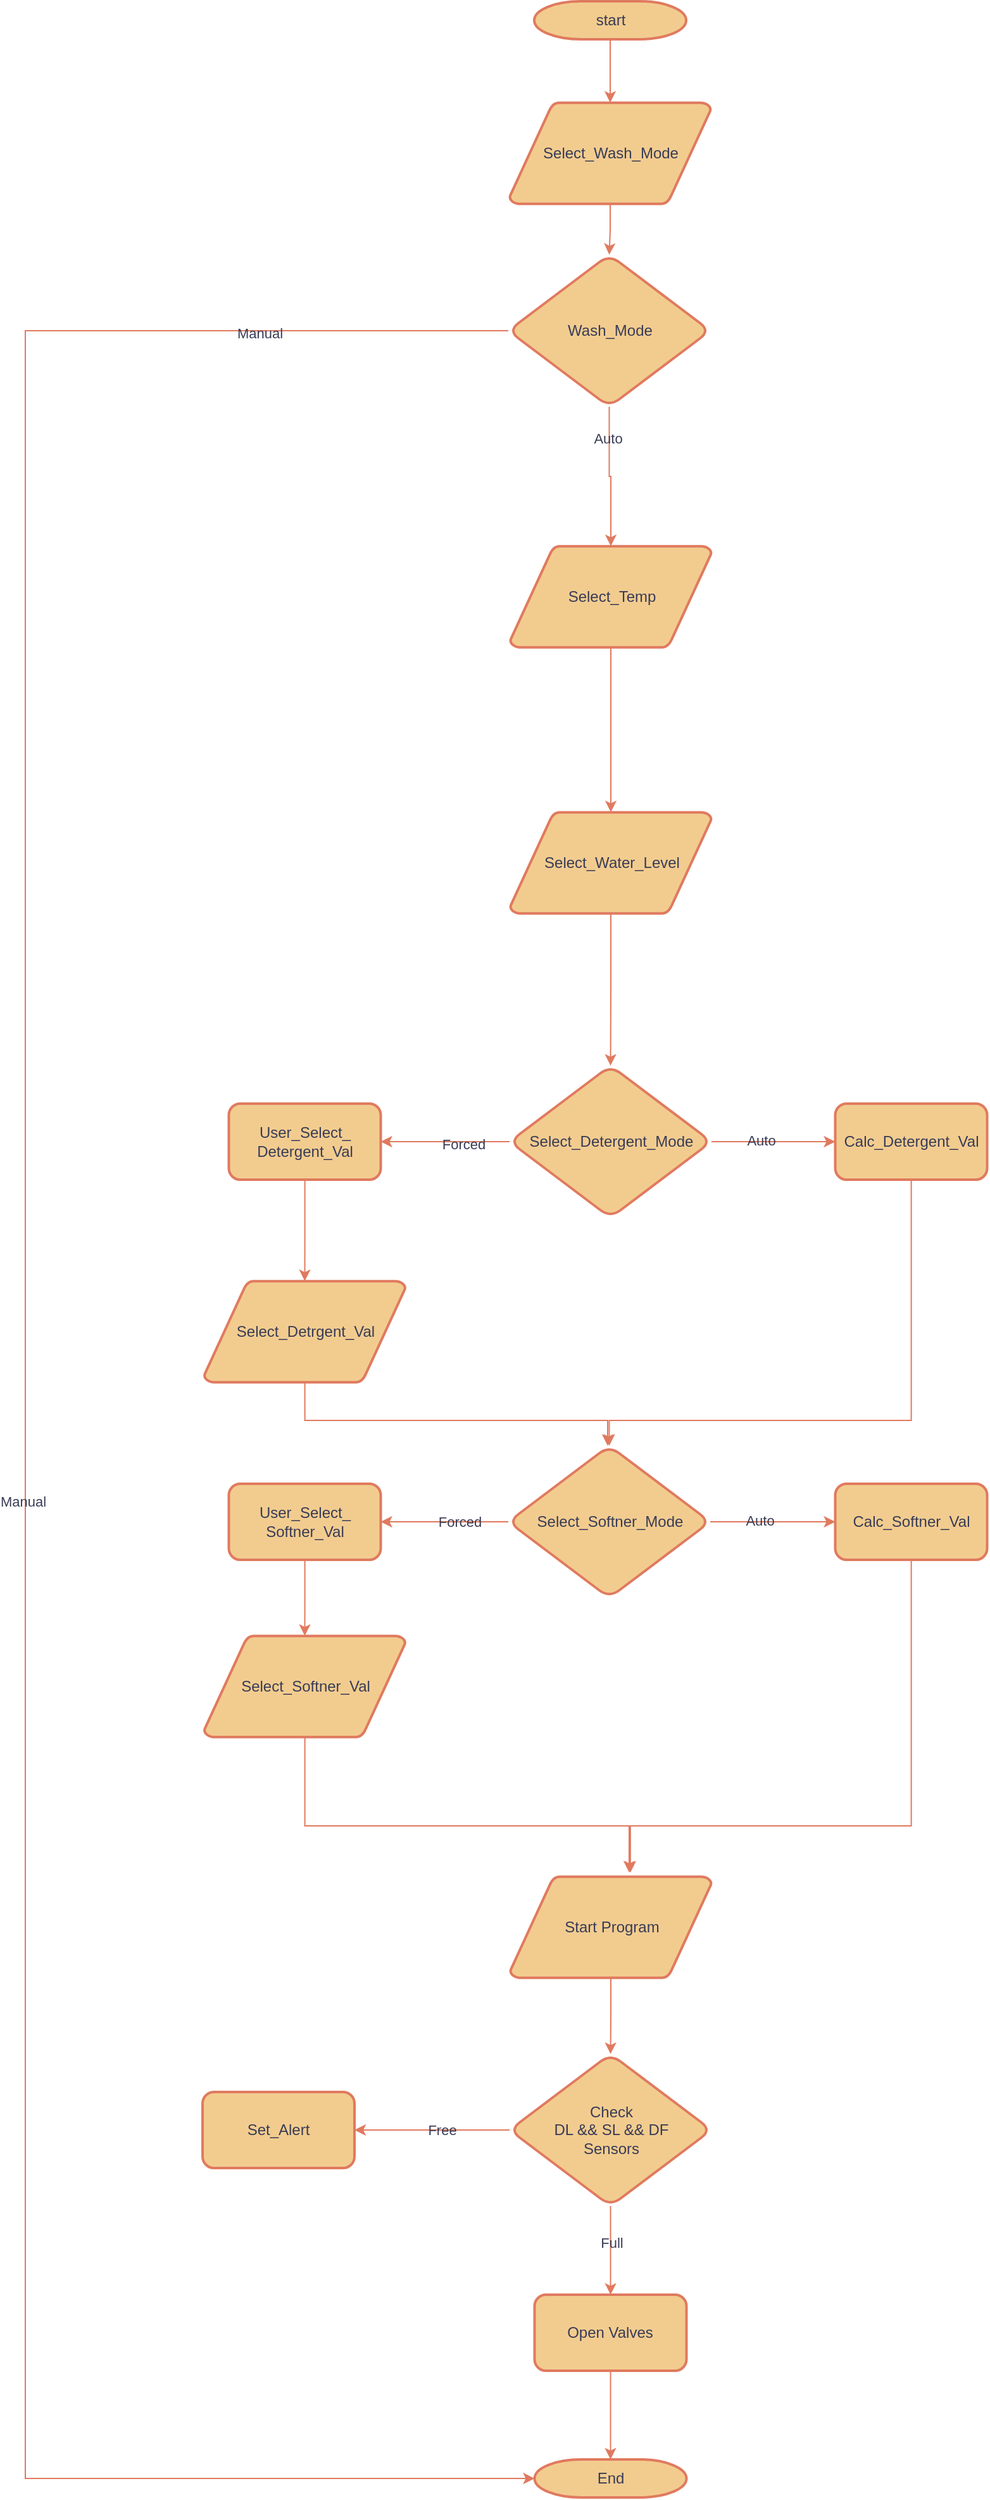 <mxfile version="21.6.8" type="github" pages="4">
  <diagram id="6a731a19-8d31-9384-78a2-239565b7b9f0" name="Flow_Chart">
    <mxGraphModel dx="2118" dy="1350" grid="1" gridSize="10" guides="1" tooltips="1" connect="1" arrows="1" fold="1" page="1" pageScale="1" pageWidth="1169" pageHeight="827" background="none" math="0" shadow="0">
      <root>
        <mxCell id="0" />
        <mxCell id="1" parent="0" />
        <mxCell id="bVfaZKKpS5kE_KQOGeAX-162" value="" style="edgeStyle=orthogonalEdgeStyle;rounded=0;orthogonalLoop=1;jettySize=auto;html=1;labelBackgroundColor=none;fontColor=default;strokeColor=#E07A5F;" parent="1" source="2" target="bVfaZKKpS5kE_KQOGeAX-161" edge="1">
          <mxGeometry relative="1" as="geometry" />
        </mxCell>
        <mxCell id="2" value="start" style="shape=mxgraph.flowchart.terminator;strokeWidth=2;gradientDirection=north;fontStyle=0;html=1;labelBackgroundColor=none;fillColor=#F2CC8F;strokeColor=#E07A5F;fontColor=#393C56;" parent="1" vertex="1">
          <mxGeometry x="262" y="-80" width="120" height="30" as="geometry" />
        </mxCell>
        <mxCell id="bVfaZKKpS5kE_KQOGeAX-172" value="" style="edgeStyle=orthogonalEdgeStyle;rounded=0;orthogonalLoop=1;jettySize=auto;html=1;labelBackgroundColor=none;fontColor=default;strokeColor=#E07A5F;" parent="1" source="5" target="bVfaZKKpS5kE_KQOGeAX-55" edge="1">
          <mxGeometry relative="1" as="geometry" />
        </mxCell>
        <mxCell id="5" value="Select_Temp" style="shape=mxgraph.flowchart.data;strokeWidth=2;gradientDirection=north;fontStyle=0;html=1;labelBackgroundColor=none;fillColor=#F2CC8F;strokeColor=#E07A5F;fontColor=#393C56;" parent="1" vertex="1">
          <mxGeometry x="243" y="350" width="159" height="80" as="geometry" />
        </mxCell>
        <mxCell id="bVfaZKKpS5kE_KQOGeAX-173" value="" style="edgeStyle=orthogonalEdgeStyle;rounded=0;orthogonalLoop=1;jettySize=auto;html=1;entryX=0.5;entryY=0;entryDx=0;entryDy=0;labelBackgroundColor=none;fontColor=default;strokeColor=#E07A5F;" parent="1" source="bVfaZKKpS5kE_KQOGeAX-55" target="bVfaZKKpS5kE_KQOGeAX-69" edge="1">
          <mxGeometry relative="1" as="geometry">
            <mxPoint x="321" y="730" as="targetPoint" />
          </mxGeometry>
        </mxCell>
        <mxCell id="bVfaZKKpS5kE_KQOGeAX-55" value="Select_Water_Level" style="shape=mxgraph.flowchart.data;strokeWidth=2;gradientDirection=north;fontStyle=0;html=1;labelBackgroundColor=none;fillColor=#F2CC8F;strokeColor=#E07A5F;fontColor=#393C56;" parent="1" vertex="1">
          <mxGeometry x="243" y="560" width="159" height="80" as="geometry" />
        </mxCell>
        <mxCell id="bVfaZKKpS5kE_KQOGeAX-72" value="" style="edgeStyle=orthogonalEdgeStyle;rounded=0;orthogonalLoop=1;jettySize=auto;html=1;labelBackgroundColor=none;fontColor=default;strokeColor=#E07A5F;" parent="1" source="bVfaZKKpS5kE_KQOGeAX-69" target="bVfaZKKpS5kE_KQOGeAX-71" edge="1">
          <mxGeometry relative="1" as="geometry" />
        </mxCell>
        <mxCell id="bVfaZKKpS5kE_KQOGeAX-73" value="Auto" style="edgeLabel;html=1;align=center;verticalAlign=middle;resizable=0;points=[];labelBackgroundColor=none;fontColor=#393C56;" parent="bVfaZKKpS5kE_KQOGeAX-72" vertex="1" connectable="0">
          <mxGeometry x="-0.214" y="1" relative="1" as="geometry">
            <mxPoint as="offset" />
          </mxGeometry>
        </mxCell>
        <mxCell id="bVfaZKKpS5kE_KQOGeAX-75" value="" style="edgeStyle=orthogonalEdgeStyle;rounded=0;orthogonalLoop=1;jettySize=auto;html=1;labelBackgroundColor=none;fontColor=default;strokeColor=#E07A5F;" parent="1" source="bVfaZKKpS5kE_KQOGeAX-69" target="bVfaZKKpS5kE_KQOGeAX-74" edge="1">
          <mxGeometry relative="1" as="geometry" />
        </mxCell>
        <mxCell id="bVfaZKKpS5kE_KQOGeAX-76" value="Forced" style="edgeLabel;html=1;align=center;verticalAlign=middle;resizable=0;points=[];labelBackgroundColor=none;fontColor=#393C56;" parent="bVfaZKKpS5kE_KQOGeAX-75" vertex="1" connectable="0">
          <mxGeometry x="-0.276" y="2" relative="1" as="geometry">
            <mxPoint as="offset" />
          </mxGeometry>
        </mxCell>
        <mxCell id="bVfaZKKpS5kE_KQOGeAX-69" value="Select_Detergent_Mode" style="rhombus;whiteSpace=wrap;html=1;strokeWidth=2;gradientDirection=north;fontStyle=0;rounded=1;labelBackgroundColor=none;fillColor=#F2CC8F;strokeColor=#E07A5F;fontColor=#393C56;" parent="1" vertex="1">
          <mxGeometry x="242.5" y="760" width="159.5" height="120" as="geometry" />
        </mxCell>
        <mxCell id="bVfaZKKpS5kE_KQOGeAX-144" style="edgeStyle=orthogonalEdgeStyle;rounded=0;orthogonalLoop=1;jettySize=auto;html=1;labelBackgroundColor=none;fontColor=default;strokeColor=#E07A5F;" parent="1" source="bVfaZKKpS5kE_KQOGeAX-71" target="bVfaZKKpS5kE_KQOGeAX-142" edge="1">
          <mxGeometry relative="1" as="geometry">
            <Array as="points">
              <mxPoint x="560" y="1040" />
            </Array>
          </mxGeometry>
        </mxCell>
        <mxCell id="bVfaZKKpS5kE_KQOGeAX-71" value="Calc_Detergent_Val" style="whiteSpace=wrap;html=1;strokeWidth=2;gradientDirection=north;fontStyle=0;rounded=1;labelBackgroundColor=none;fillColor=#F2CC8F;strokeColor=#E07A5F;fontColor=#393C56;" parent="1" vertex="1">
          <mxGeometry x="499.75" y="790" width="120" height="60" as="geometry" />
        </mxCell>
        <mxCell id="bVfaZKKpS5kE_KQOGeAX-78" value="" style="edgeStyle=orthogonalEdgeStyle;rounded=0;orthogonalLoop=1;jettySize=auto;html=1;labelBackgroundColor=none;fontColor=default;strokeColor=#E07A5F;" parent="1" source="bVfaZKKpS5kE_KQOGeAX-74" edge="1">
          <mxGeometry relative="1" as="geometry">
            <mxPoint x="80.75" y="930" as="targetPoint" />
          </mxGeometry>
        </mxCell>
        <mxCell id="bVfaZKKpS5kE_KQOGeAX-74" value="User_Select_&lt;br&gt;Detergent_Val" style="whiteSpace=wrap;html=1;strokeWidth=2;gradientDirection=north;fontStyle=0;rounded=1;labelBackgroundColor=none;fillColor=#F2CC8F;strokeColor=#E07A5F;fontColor=#393C56;" parent="1" vertex="1">
          <mxGeometry x="20.75" y="790" width="120" height="60" as="geometry" />
        </mxCell>
        <mxCell id="bVfaZKKpS5kE_KQOGeAX-143" style="edgeStyle=orthogonalEdgeStyle;rounded=0;orthogonalLoop=1;jettySize=auto;html=1;entryX=0.492;entryY=0.043;entryDx=0;entryDy=0;entryPerimeter=0;labelBackgroundColor=none;fontColor=default;strokeColor=#E07A5F;" parent="1" edge="1">
          <mxGeometry relative="1" as="geometry">
            <mxPoint x="80.778" y="1004.84" as="sourcePoint" />
            <mxPoint x="319.974" y="1060.0" as="targetPoint" />
            <Array as="points">
              <mxPoint x="81" y="1040" />
              <mxPoint x="320" y="1040" />
            </Array>
          </mxGeometry>
        </mxCell>
        <mxCell id="bVfaZKKpS5kE_KQOGeAX-79" value="Select_Detrgent_Val" style="shape=mxgraph.flowchart.data;strokeWidth=2;gradientDirection=north;fontStyle=0;html=1;labelBackgroundColor=none;fillColor=#F2CC8F;strokeColor=#E07A5F;fontColor=#393C56;" parent="1" vertex="1">
          <mxGeometry x="1.25" y="930" width="159" height="80" as="geometry" />
        </mxCell>
        <mxCell id="bVfaZKKpS5kE_KQOGeAX-86" value="" style="edgeStyle=orthogonalEdgeStyle;rounded=0;orthogonalLoop=1;jettySize=auto;html=1;labelBackgroundColor=none;fontColor=default;strokeColor=#E07A5F;" parent="1" source="bVfaZKKpS5kE_KQOGeAX-84" target="bVfaZKKpS5kE_KQOGeAX-85" edge="1">
          <mxGeometry relative="1" as="geometry" />
        </mxCell>
        <mxCell id="bVfaZKKpS5kE_KQOGeAX-87" value="Free" style="edgeLabel;html=1;align=center;verticalAlign=middle;resizable=0;points=[];labelBackgroundColor=none;fontColor=#393C56;" parent="bVfaZKKpS5kE_KQOGeAX-86" vertex="1" connectable="0">
          <mxGeometry x="-0.123" relative="1" as="geometry">
            <mxPoint as="offset" />
          </mxGeometry>
        </mxCell>
        <mxCell id="bVfaZKKpS5kE_KQOGeAX-89" value="" style="edgeStyle=orthogonalEdgeStyle;rounded=0;orthogonalLoop=1;jettySize=auto;html=1;labelBackgroundColor=none;fontColor=default;strokeColor=#E07A5F;" parent="1" source="bVfaZKKpS5kE_KQOGeAX-84" target="bVfaZKKpS5kE_KQOGeAX-88" edge="1">
          <mxGeometry relative="1" as="geometry" />
        </mxCell>
        <mxCell id="bVfaZKKpS5kE_KQOGeAX-90" value="Full" style="edgeLabel;html=1;align=center;verticalAlign=middle;resizable=0;points=[];labelBackgroundColor=none;fontColor=#393C56;" parent="bVfaZKKpS5kE_KQOGeAX-89" vertex="1" connectable="0">
          <mxGeometry x="-0.185" relative="1" as="geometry">
            <mxPoint as="offset" />
          </mxGeometry>
        </mxCell>
        <mxCell id="bVfaZKKpS5kE_KQOGeAX-84" value="Check&lt;br&gt;DL &amp;amp;&amp;amp; SL &amp;amp;&amp;amp; DF&lt;br&gt;Sensors" style="rhombus;whiteSpace=wrap;html=1;strokeWidth=2;gradientDirection=north;fontStyle=0;rounded=1;labelBackgroundColor=none;fillColor=#F2CC8F;strokeColor=#E07A5F;fontColor=#393C56;" parent="1" vertex="1">
          <mxGeometry x="242.5" y="1540" width="159.5" height="120" as="geometry" />
        </mxCell>
        <mxCell id="bVfaZKKpS5kE_KQOGeAX-85" value="Set_Alert" style="whiteSpace=wrap;html=1;strokeWidth=2;gradientDirection=north;fontStyle=0;rounded=1;labelBackgroundColor=none;fillColor=#F2CC8F;strokeColor=#E07A5F;fontColor=#393C56;" parent="1" vertex="1">
          <mxGeometry y="1570" width="120" height="60" as="geometry" />
        </mxCell>
        <mxCell id="bVfaZKKpS5kE_KQOGeAX-92" value="" style="edgeStyle=orthogonalEdgeStyle;rounded=0;orthogonalLoop=1;jettySize=auto;html=1;labelBackgroundColor=none;fontColor=default;strokeColor=#E07A5F;" parent="1" source="bVfaZKKpS5kE_KQOGeAX-88" target="bVfaZKKpS5kE_KQOGeAX-91" edge="1">
          <mxGeometry relative="1" as="geometry" />
        </mxCell>
        <mxCell id="bVfaZKKpS5kE_KQOGeAX-88" value="Open Valves" style="whiteSpace=wrap;html=1;strokeWidth=2;gradientDirection=north;fontStyle=0;rounded=1;labelBackgroundColor=none;fillColor=#F2CC8F;strokeColor=#E07A5F;fontColor=#393C56;" parent="1" vertex="1">
          <mxGeometry x="262.25" y="1730" width="120" height="60" as="geometry" />
        </mxCell>
        <mxCell id="bVfaZKKpS5kE_KQOGeAX-91" value="End" style="shape=mxgraph.flowchart.terminator;strokeWidth=2;gradientDirection=north;fontStyle=0;html=1;labelBackgroundColor=none;fillColor=#F2CC8F;strokeColor=#E07A5F;fontColor=#393C56;" parent="1" vertex="1">
          <mxGeometry x="262.25" y="1860" width="120" height="30" as="geometry" />
        </mxCell>
        <mxCell id="bVfaZKKpS5kE_KQOGeAX-126" value="" style="edgeStyle=orthogonalEdgeStyle;rounded=0;orthogonalLoop=1;jettySize=auto;html=1;exitX=1;exitY=0.5;exitDx=0;exitDy=0;labelBackgroundColor=none;fontColor=default;strokeColor=#E07A5F;" parent="1" source="bVfaZKKpS5kE_KQOGeAX-142" target="bVfaZKKpS5kE_KQOGeAX-130" edge="1">
          <mxGeometry relative="1" as="geometry">
            <mxPoint x="400" y="1100" as="sourcePoint" />
            <Array as="points" />
          </mxGeometry>
        </mxCell>
        <mxCell id="bVfaZKKpS5kE_KQOGeAX-127" value="Auto" style="edgeLabel;html=1;align=center;verticalAlign=middle;resizable=0;points=[];labelBackgroundColor=none;fontColor=#393C56;" parent="bVfaZKKpS5kE_KQOGeAX-126" vertex="1" connectable="0">
          <mxGeometry x="-0.214" y="1" relative="1" as="geometry">
            <mxPoint as="offset" />
          </mxGeometry>
        </mxCell>
        <mxCell id="A6-FIYK8umKeaXPLoWR9-9" style="edgeStyle=orthogonalEdgeStyle;rounded=0;orthogonalLoop=1;jettySize=auto;html=1;entryX=0.591;entryY=-0.041;entryDx=0;entryDy=0;entryPerimeter=0;labelBackgroundColor=none;fontColor=default;strokeColor=#E07A5F;" edge="1" parent="1" source="bVfaZKKpS5kE_KQOGeAX-130" target="A6-FIYK8umKeaXPLoWR9-5">
          <mxGeometry relative="1" as="geometry">
            <Array as="points">
              <mxPoint x="560" y="1360" />
              <mxPoint x="337" y="1360" />
            </Array>
          </mxGeometry>
        </mxCell>
        <mxCell id="bVfaZKKpS5kE_KQOGeAX-130" value="Calc_Softner_Val" style="whiteSpace=wrap;html=1;strokeWidth=2;gradientDirection=north;fontStyle=0;rounded=1;labelBackgroundColor=none;fillColor=#F2CC8F;strokeColor=#E07A5F;fontColor=#393C56;" parent="1" vertex="1">
          <mxGeometry x="499.75" y="1090" width="120" height="60" as="geometry" />
        </mxCell>
        <mxCell id="bVfaZKKpS5kE_KQOGeAX-131" value="" style="edgeStyle=orthogonalEdgeStyle;rounded=0;orthogonalLoop=1;jettySize=auto;html=1;labelBackgroundColor=none;fontColor=default;strokeColor=#E07A5F;" parent="1" source="bVfaZKKpS5kE_KQOGeAX-132" edge="1">
          <mxGeometry relative="1" as="geometry">
            <mxPoint x="80.75" y="1210" as="targetPoint" />
          </mxGeometry>
        </mxCell>
        <mxCell id="bVfaZKKpS5kE_KQOGeAX-132" value="User_Select_&lt;br&gt;Softner_Val" style="whiteSpace=wrap;html=1;strokeWidth=2;gradientDirection=north;fontStyle=0;rounded=1;labelBackgroundColor=none;fillColor=#F2CC8F;strokeColor=#E07A5F;fontColor=#393C56;" parent="1" vertex="1">
          <mxGeometry x="20.75" y="1090" width="120" height="60" as="geometry" />
        </mxCell>
        <mxCell id="A6-FIYK8umKeaXPLoWR9-8" style="edgeStyle=orthogonalEdgeStyle;rounded=0;orthogonalLoop=1;jettySize=auto;html=1;entryX=0.597;entryY=-0.039;entryDx=0;entryDy=0;entryPerimeter=0;labelBackgroundColor=none;fontColor=default;strokeColor=#E07A5F;" edge="1" parent="1" source="bVfaZKKpS5kE_KQOGeAX-133" target="A6-FIYK8umKeaXPLoWR9-5">
          <mxGeometry relative="1" as="geometry">
            <Array as="points">
              <mxPoint x="81" y="1360" />
              <mxPoint x="338" y="1360" />
            </Array>
          </mxGeometry>
        </mxCell>
        <mxCell id="bVfaZKKpS5kE_KQOGeAX-133" value="Select_Softner_Val" style="shape=mxgraph.flowchart.data;strokeWidth=2;gradientDirection=north;fontStyle=0;html=1;labelBackgroundColor=none;fillColor=#F2CC8F;strokeColor=#E07A5F;fontColor=#393C56;" parent="1" vertex="1">
          <mxGeometry x="1.25" y="1210" width="159" height="80" as="geometry" />
        </mxCell>
        <mxCell id="bVfaZKKpS5kE_KQOGeAX-145" value="" style="edgeStyle=orthogonalEdgeStyle;rounded=0;orthogonalLoop=1;jettySize=auto;html=1;labelBackgroundColor=none;fontColor=default;strokeColor=#E07A5F;" parent="1" source="bVfaZKKpS5kE_KQOGeAX-142" target="bVfaZKKpS5kE_KQOGeAX-132" edge="1">
          <mxGeometry relative="1" as="geometry" />
        </mxCell>
        <mxCell id="bVfaZKKpS5kE_KQOGeAX-146" value="Forced" style="edgeLabel;html=1;align=center;verticalAlign=middle;resizable=0;points=[];labelBackgroundColor=none;fontColor=#393C56;" parent="bVfaZKKpS5kE_KQOGeAX-145" vertex="1" connectable="0">
          <mxGeometry x="-0.232" relative="1" as="geometry">
            <mxPoint as="offset" />
          </mxGeometry>
        </mxCell>
        <mxCell id="bVfaZKKpS5kE_KQOGeAX-142" value="Select_Softner_Mode" style="rhombus;whiteSpace=wrap;html=1;strokeWidth=2;gradientDirection=north;fontStyle=0;rounded=1;labelBackgroundColor=none;fillColor=#F2CC8F;strokeColor=#E07A5F;fontColor=#393C56;" parent="1" vertex="1">
          <mxGeometry x="241.5" y="1060" width="159.5" height="120" as="geometry" />
        </mxCell>
        <mxCell id="bVfaZKKpS5kE_KQOGeAX-164" style="edgeStyle=orthogonalEdgeStyle;rounded=0;orthogonalLoop=1;jettySize=auto;html=1;entryX=0;entryY=0.5;entryDx=0;entryDy=0;entryPerimeter=0;labelBackgroundColor=none;fontColor=default;strokeColor=#E07A5F;" parent="1" source="bVfaZKKpS5kE_KQOGeAX-160" target="bVfaZKKpS5kE_KQOGeAX-91" edge="1">
          <mxGeometry relative="1" as="geometry">
            <Array as="points">
              <mxPoint x="-140" y="180" />
              <mxPoint x="-140" y="1875" />
            </Array>
          </mxGeometry>
        </mxCell>
        <mxCell id="bVfaZKKpS5kE_KQOGeAX-165" value="Manual" style="edgeLabel;html=1;align=center;verticalAlign=middle;resizable=0;points=[];labelBackgroundColor=none;fontColor=#393C56;" parent="bVfaZKKpS5kE_KQOGeAX-164" vertex="1" connectable="0">
          <mxGeometry x="-0.842" y="2" relative="1" as="geometry">
            <mxPoint x="-1" as="offset" />
          </mxGeometry>
        </mxCell>
        <mxCell id="bVfaZKKpS5kE_KQOGeAX-169" value="Manual" style="edgeLabel;html=1;align=center;verticalAlign=middle;resizable=0;points=[];labelBackgroundColor=none;fontColor=#393C56;" parent="bVfaZKKpS5kE_KQOGeAX-164" vertex="1" connectable="0">
          <mxGeometry x="0.053" y="-2" relative="1" as="geometry">
            <mxPoint as="offset" />
          </mxGeometry>
        </mxCell>
        <mxCell id="bVfaZKKpS5kE_KQOGeAX-170" value="" style="edgeStyle=orthogonalEdgeStyle;rounded=0;orthogonalLoop=1;jettySize=auto;html=1;labelBackgroundColor=none;fontColor=default;strokeColor=#E07A5F;" parent="1" source="bVfaZKKpS5kE_KQOGeAX-160" target="5" edge="1">
          <mxGeometry relative="1" as="geometry" />
        </mxCell>
        <mxCell id="bVfaZKKpS5kE_KQOGeAX-171" value="Auto" style="edgeLabel;html=1;align=center;verticalAlign=middle;resizable=0;points=[];labelBackgroundColor=none;fontColor=#393C56;" parent="bVfaZKKpS5kE_KQOGeAX-170" vertex="1" connectable="0">
          <mxGeometry x="-0.552" y="-2" relative="1" as="geometry">
            <mxPoint as="offset" />
          </mxGeometry>
        </mxCell>
        <mxCell id="bVfaZKKpS5kE_KQOGeAX-160" value="Wash_Mode" style="rhombus;whiteSpace=wrap;html=1;strokeWidth=2;gradientDirection=north;fontStyle=0;rounded=1;labelBackgroundColor=none;fillColor=#F2CC8F;strokeColor=#E07A5F;fontColor=#393C56;" parent="1" vertex="1">
          <mxGeometry x="241.5" y="120" width="159.5" height="120" as="geometry" />
        </mxCell>
        <mxCell id="bVfaZKKpS5kE_KQOGeAX-163" value="" style="edgeStyle=orthogonalEdgeStyle;rounded=0;orthogonalLoop=1;jettySize=auto;html=1;labelBackgroundColor=none;fontColor=default;strokeColor=#E07A5F;" parent="1" source="bVfaZKKpS5kE_KQOGeAX-161" target="bVfaZKKpS5kE_KQOGeAX-160" edge="1">
          <mxGeometry relative="1" as="geometry" />
        </mxCell>
        <mxCell id="bVfaZKKpS5kE_KQOGeAX-161" value="Select_Wash_Mode" style="shape=mxgraph.flowchart.data;strokeWidth=2;gradientDirection=north;fontStyle=0;html=1;labelBackgroundColor=none;fillColor=#F2CC8F;strokeColor=#E07A5F;fontColor=#393C56;" parent="1" vertex="1">
          <mxGeometry x="242.5" width="159" height="80" as="geometry" />
        </mxCell>
        <mxCell id="A6-FIYK8umKeaXPLoWR9-6" value="" style="edgeStyle=orthogonalEdgeStyle;rounded=0;orthogonalLoop=1;jettySize=auto;html=1;labelBackgroundColor=none;fontColor=default;strokeColor=#E07A5F;" edge="1" parent="1" source="A6-FIYK8umKeaXPLoWR9-5" target="bVfaZKKpS5kE_KQOGeAX-84">
          <mxGeometry relative="1" as="geometry" />
        </mxCell>
        <mxCell id="A6-FIYK8umKeaXPLoWR9-5" value="Start Program" style="shape=mxgraph.flowchart.data;strokeWidth=2;gradientDirection=north;fontStyle=0;html=1;labelBackgroundColor=none;fillColor=#F2CC8F;strokeColor=#E07A5F;fontColor=#393C56;" vertex="1" parent="1">
          <mxGeometry x="243" y="1400" width="159" height="80" as="geometry" />
        </mxCell>
      </root>
    </mxGraphModel>
  </diagram>
  <diagram id="5X0bbEZTyEA02BJ1dsUY" name="Sequence_Diagram">
    <mxGraphModel dx="996" dy="549" grid="1" gridSize="10" guides="1" tooltips="1" connect="1" arrows="1" fold="1" page="1" pageScale="1" pageWidth="850" pageHeight="1100" math="0" shadow="0">
      <root>
        <mxCell id="0" />
        <mxCell id="1" parent="0" />
      </root>
    </mxGraphModel>
  </diagram>
  <diagram id="FBZwtuimFurRkxS-zMVU" name="Context_Diagram">
    <mxGraphModel dx="866" dy="477" grid="1" gridSize="10" guides="1" tooltips="1" connect="1" arrows="1" fold="1" page="1" pageScale="1" pageWidth="850" pageHeight="1100" math="0" shadow="0">
      <root>
        <mxCell id="0" />
        <mxCell id="1" parent="0" />
        <mxCell id="e0c1ASU0MLDpAIgFMIV0-35" style="edgeStyle=orthogonalEdgeStyle;rounded=0;orthogonalLoop=1;jettySize=auto;html=1;entryX=0;entryY=0.5;entryDx=0;entryDy=0;strokeColor=#E07A5F;fontColor=#393C56;fillColor=#F2CC8F;" edge="1" parent="1" source="EBqVvgjSIMaYjeJRXK1Y-1" target="e0c1ASU0MLDpAIgFMIV0-16">
          <mxGeometry relative="1" as="geometry" />
        </mxCell>
        <mxCell id="e0c1ASU0MLDpAIgFMIV0-36" style="edgeStyle=orthogonalEdgeStyle;rounded=0;orthogonalLoop=1;jettySize=auto;html=1;entryX=0;entryY=0.5;entryDx=0;entryDy=0;strokeColor=#E07A5F;fontColor=#393C56;fillColor=#F2CC8F;" edge="1" parent="1" source="EBqVvgjSIMaYjeJRXK1Y-1" target="e0c1ASU0MLDpAIgFMIV0-17">
          <mxGeometry relative="1" as="geometry" />
        </mxCell>
        <mxCell id="EBqVvgjSIMaYjeJRXK1Y-1" value="&lt;b&gt;&lt;font style=&quot;font-size: 14px;&quot;&gt;WM_Auto_Detergent&lt;/font&gt;&lt;/b&gt;" style="whiteSpace=wrap;html=1;strokeColor=#E07A5F;fontColor=#393C56;fillColor=#F2CC8F;imageWidth=20;imageHeight=40;" vertex="1" parent="1">
          <mxGeometry x="225" y="100" width="400" height="750" as="geometry" />
        </mxCell>
        <mxCell id="e0c1ASU0MLDpAIgFMIV0-5" value="" style="edgeStyle=orthogonalEdgeStyle;rounded=0;orthogonalLoop=1;jettySize=auto;html=1;strokeColor=#E07A5F;fontColor=#393C56;fillColor=#F2CC8F;" edge="1" parent="1" source="EBqVvgjSIMaYjeJRXK1Y-2" target="EBqVvgjSIMaYjeJRXK1Y-1">
          <mxGeometry relative="1" as="geometry" />
        </mxCell>
        <mxCell id="EBqVvgjSIMaYjeJRXK1Y-2" value="Wash_Mode_SW" style="rounded=0;whiteSpace=wrap;html=1;strokeColor=#6c8ebf;fillColor=#dae8fc;" vertex="1" parent="1">
          <mxGeometry x="40" y="120" width="120" height="40" as="geometry" />
        </mxCell>
        <mxCell id="e0c1ASU0MLDpAIgFMIV0-6" value="" style="edgeStyle=orthogonalEdgeStyle;rounded=0;orthogonalLoop=1;jettySize=auto;html=1;strokeColor=#E07A5F;fontColor=#393C56;fillColor=#F2CC8F;" edge="1" parent="1" source="EBqVvgjSIMaYjeJRXK1Y-3" target="EBqVvgjSIMaYjeJRXK1Y-1">
          <mxGeometry relative="1" as="geometry" />
        </mxCell>
        <mxCell id="EBqVvgjSIMaYjeJRXK1Y-3" value="Temp_SW" style="rounded=0;whiteSpace=wrap;html=1;strokeColor=#6c8ebf;fillColor=#dae8fc;" vertex="1" parent="1">
          <mxGeometry x="40" y="180" width="120" height="40" as="geometry" />
        </mxCell>
        <mxCell id="e0c1ASU0MLDpAIgFMIV0-10" value="" style="edgeStyle=orthogonalEdgeStyle;rounded=0;orthogonalLoop=1;jettySize=auto;html=1;strokeColor=#E07A5F;fontColor=#393C56;fillColor=#F2CC8F;" edge="1" parent="1" source="EBqVvgjSIMaYjeJRXK1Y-4" target="EBqVvgjSIMaYjeJRXK1Y-1">
          <mxGeometry relative="1" as="geometry" />
        </mxCell>
        <mxCell id="EBqVvgjSIMaYjeJRXK1Y-4" value="UP_SW" style="rounded=0;whiteSpace=wrap;html=1;strokeColor=#6c8ebf;fillColor=#dae8fc;" vertex="1" parent="1">
          <mxGeometry x="40" y="480" width="120" height="40" as="geometry" />
        </mxCell>
        <mxCell id="e0c1ASU0MLDpAIgFMIV0-12" value="" style="edgeStyle=orthogonalEdgeStyle;rounded=0;orthogonalLoop=1;jettySize=auto;html=1;strokeColor=#E07A5F;fontColor=#393C56;fillColor=#F2CC8F;" edge="1" parent="1" source="EBqVvgjSIMaYjeJRXK1Y-5" target="EBqVvgjSIMaYjeJRXK1Y-1">
          <mxGeometry relative="1" as="geometry" />
        </mxCell>
        <mxCell id="EBqVvgjSIMaYjeJRXK1Y-5" value="DL_Sensor" style="rounded=0;whiteSpace=wrap;html=1;strokeColor=#6c8ebf;fillColor=#dae8fc;" vertex="1" parent="1">
          <mxGeometry x="40" y="640" width="120" height="40" as="geometry" />
        </mxCell>
        <mxCell id="e0c1ASU0MLDpAIgFMIV0-8" value="" style="edgeStyle=orthogonalEdgeStyle;rounded=0;orthogonalLoop=1;jettySize=auto;html=1;strokeColor=#E07A5F;fontColor=#393C56;fillColor=#F2CC8F;" edge="1" parent="1" source="EBqVvgjSIMaYjeJRXK1Y-6" target="EBqVvgjSIMaYjeJRXK1Y-1">
          <mxGeometry relative="1" as="geometry" />
        </mxCell>
        <mxCell id="EBqVvgjSIMaYjeJRXK1Y-6" value="Detergent_Mode_SW" style="rounded=0;whiteSpace=wrap;html=1;strokeColor=#6c8ebf;fillColor=#dae8fc;" vertex="1" parent="1">
          <mxGeometry x="40" y="315" width="120" height="40" as="geometry" />
        </mxCell>
        <mxCell id="e0c1ASU0MLDpAIgFMIV0-7" value="" style="edgeStyle=orthogonalEdgeStyle;rounded=0;orthogonalLoop=1;jettySize=auto;html=1;strokeColor=#E07A5F;fontColor=#393C56;fillColor=#F2CC8F;" edge="1" parent="1" source="EBqVvgjSIMaYjeJRXK1Y-7" target="EBqVvgjSIMaYjeJRXK1Y-1">
          <mxGeometry relative="1" as="geometry" />
        </mxCell>
        <mxCell id="EBqVvgjSIMaYjeJRXK1Y-7" value="Water_Level_SW" style="rounded=0;whiteSpace=wrap;html=1;strokeColor=#6c8ebf;fillColor=#dae8fc;" vertex="1" parent="1">
          <mxGeometry x="40" y="250" width="120" height="40" as="geometry" />
        </mxCell>
        <mxCell id="e0c1ASU0MLDpAIgFMIV0-9" value="" style="edgeStyle=orthogonalEdgeStyle;rounded=0;orthogonalLoop=1;jettySize=auto;html=1;strokeColor=#E07A5F;fontColor=#393C56;fillColor=#F2CC8F;" edge="1" parent="1" source="EBqVvgjSIMaYjeJRXK1Y-8" target="EBqVvgjSIMaYjeJRXK1Y-1">
          <mxGeometry relative="1" as="geometry" />
        </mxCell>
        <mxCell id="EBqVvgjSIMaYjeJRXK1Y-8" value="Softner_Mode_SW" style="rounded=0;whiteSpace=wrap;html=1;strokeColor=#6c8ebf;fillColor=#dae8fc;" vertex="1" parent="1">
          <mxGeometry x="40" y="400" width="120" height="40" as="geometry" />
        </mxCell>
        <mxCell id="e0c1ASU0MLDpAIgFMIV0-11" value="" style="edgeStyle=orthogonalEdgeStyle;rounded=0;orthogonalLoop=1;jettySize=auto;html=1;strokeColor=#E07A5F;fontColor=#393C56;fillColor=#F2CC8F;" edge="1" parent="1" source="EBqVvgjSIMaYjeJRXK1Y-9" target="EBqVvgjSIMaYjeJRXK1Y-1">
          <mxGeometry relative="1" as="geometry" />
        </mxCell>
        <mxCell id="EBqVvgjSIMaYjeJRXK1Y-9" value="Down_SW" style="rounded=0;whiteSpace=wrap;html=1;strokeColor=#6c8ebf;fillColor=#dae8fc;" vertex="1" parent="1">
          <mxGeometry x="40" y="560" width="120" height="40" as="geometry" />
        </mxCell>
        <mxCell id="e0c1ASU0MLDpAIgFMIV0-13" value="" style="edgeStyle=orthogonalEdgeStyle;rounded=0;orthogonalLoop=1;jettySize=auto;html=1;strokeColor=#E07A5F;fontColor=#393C56;fillColor=#F2CC8F;" edge="1" parent="1" source="e0c1ASU0MLDpAIgFMIV0-1" target="EBqVvgjSIMaYjeJRXK1Y-1">
          <mxGeometry relative="1" as="geometry" />
        </mxCell>
        <mxCell id="e0c1ASU0MLDpAIgFMIV0-1" value="SL_Sensor" style="rounded=0;whiteSpace=wrap;html=1;strokeColor=#6c8ebf;fillColor=#dae8fc;" vertex="1" parent="1">
          <mxGeometry x="40" y="720" width="120" height="40" as="geometry" />
        </mxCell>
        <mxCell id="e0c1ASU0MLDpAIgFMIV0-14" value="" style="edgeStyle=orthogonalEdgeStyle;rounded=0;orthogonalLoop=1;jettySize=auto;html=1;strokeColor=#E07A5F;fontColor=#393C56;fillColor=#F2CC8F;" edge="1" parent="1" source="e0c1ASU0MLDpAIgFMIV0-2" target="EBqVvgjSIMaYjeJRXK1Y-1">
          <mxGeometry relative="1" as="geometry" />
        </mxCell>
        <mxCell id="e0c1ASU0MLDpAIgFMIV0-2" value="DF_Sensor" style="rounded=0;whiteSpace=wrap;html=1;strokeColor=#6c8ebf;fillColor=#dae8fc;" vertex="1" parent="1">
          <mxGeometry x="40" y="800" width="120" height="40" as="geometry" />
        </mxCell>
        <mxCell id="e0c1ASU0MLDpAIgFMIV0-15" value="&lt;b&gt;&lt;font style=&quot;font-size: 14px;&quot;&gt;Inputs&lt;/font&gt;&lt;/b&gt;" style="text;html=1;strokeColor=none;fillColor=none;align=center;verticalAlign=middle;whiteSpace=wrap;rounded=0;fontColor=#393C56;" vertex="1" parent="1">
          <mxGeometry x="70" y="70" width="60" height="30" as="geometry" />
        </mxCell>
        <mxCell id="e0c1ASU0MLDpAIgFMIV0-16" value="Low_LED" style="rounded=0;whiteSpace=wrap;html=1;strokeColor=#6c8ebf;fillColor=#dae8fc;" vertex="1" parent="1">
          <mxGeometry x="680" y="120" width="120" height="40" as="geometry" />
        </mxCell>
        <mxCell id="e0c1ASU0MLDpAIgFMIV0-17" value="Med_LED" style="rounded=0;whiteSpace=wrap;html=1;strokeColor=#6c8ebf;fillColor=#dae8fc;" vertex="1" parent="1">
          <mxGeometry x="680" y="170" width="120" height="40" as="geometry" />
        </mxCell>
        <mxCell id="e0c1ASU0MLDpAIgFMIV0-40" value="" style="edgeStyle=orthogonalEdgeStyle;rounded=0;orthogonalLoop=1;jettySize=auto;html=1;strokeColor=#E07A5F;fontColor=#393C56;fillColor=#F2CC8F;" edge="1" parent="1" source="EBqVvgjSIMaYjeJRXK1Y-1" target="e0c1ASU0MLDpAIgFMIV0-18">
          <mxGeometry relative="1" as="geometry" />
        </mxCell>
        <mxCell id="e0c1ASU0MLDpAIgFMIV0-18" value="Hot_LED" style="rounded=0;whiteSpace=wrap;html=1;strokeColor=#6c8ebf;fillColor=#dae8fc;" vertex="1" parent="1">
          <mxGeometry x="680" y="390" width="120" height="40" as="geometry" />
        </mxCell>
        <mxCell id="e0c1ASU0MLDpAIgFMIV0-42" value="" style="edgeStyle=orthogonalEdgeStyle;rounded=0;orthogonalLoop=1;jettySize=auto;html=1;strokeColor=#E07A5F;fontColor=#393C56;fillColor=#F2CC8F;" edge="1" parent="1" source="EBqVvgjSIMaYjeJRXK1Y-1" target="e0c1ASU0MLDpAIgFMIV0-19">
          <mxGeometry relative="1" as="geometry" />
        </mxCell>
        <mxCell id="e0c1ASU0MLDpAIgFMIV0-19" value="Auto_WM_LED" style="rounded=0;whiteSpace=wrap;html=1;strokeColor=#6c8ebf;fillColor=#dae8fc;" vertex="1" parent="1">
          <mxGeometry x="680" y="510" width="120" height="40" as="geometry" />
        </mxCell>
        <mxCell id="e0c1ASU0MLDpAIgFMIV0-38" value="" style="edgeStyle=orthogonalEdgeStyle;rounded=0;orthogonalLoop=1;jettySize=auto;html=1;strokeColor=#E07A5F;fontColor=#393C56;fillColor=#F2CC8F;" edge="1" parent="1" source="EBqVvgjSIMaYjeJRXK1Y-1" target="e0c1ASU0MLDpAIgFMIV0-20">
          <mxGeometry relative="1" as="geometry" />
        </mxCell>
        <mxCell id="e0c1ASU0MLDpAIgFMIV0-20" value="Cold_LED" style="rounded=0;whiteSpace=wrap;html=1;strokeColor=#6c8ebf;fillColor=#dae8fc;" vertex="1" parent="1">
          <mxGeometry x="680" y="275" width="120" height="40" as="geometry" />
        </mxCell>
        <mxCell id="e0c1ASU0MLDpAIgFMIV0-37" value="" style="edgeStyle=orthogonalEdgeStyle;rounded=0;orthogonalLoop=1;jettySize=auto;html=1;strokeColor=#E07A5F;fontColor=#393C56;fillColor=#F2CC8F;" edge="1" parent="1" source="EBqVvgjSIMaYjeJRXK1Y-1" target="e0c1ASU0MLDpAIgFMIV0-21">
          <mxGeometry relative="1" as="geometry" />
        </mxCell>
        <mxCell id="e0c1ASU0MLDpAIgFMIV0-21" value="High_LED" style="rounded=0;whiteSpace=wrap;html=1;strokeColor=#6c8ebf;fillColor=#dae8fc;" vertex="1" parent="1">
          <mxGeometry x="680" y="220" width="120" height="40" as="geometry" />
        </mxCell>
        <mxCell id="e0c1ASU0MLDpAIgFMIV0-39" value="" style="edgeStyle=orthogonalEdgeStyle;rounded=0;orthogonalLoop=1;jettySize=auto;html=1;strokeColor=#E07A5F;fontColor=#393C56;fillColor=#F2CC8F;" edge="1" parent="1" source="EBqVvgjSIMaYjeJRXK1Y-1" target="e0c1ASU0MLDpAIgFMIV0-22">
          <mxGeometry relative="1" as="geometry" />
        </mxCell>
        <mxCell id="e0c1ASU0MLDpAIgFMIV0-22" value="Warm_LED" style="rounded=0;whiteSpace=wrap;html=1;strokeColor=#6c8ebf;fillColor=#dae8fc;" vertex="1" parent="1">
          <mxGeometry x="680" y="330" width="120" height="40" as="geometry" />
        </mxCell>
        <mxCell id="e0c1ASU0MLDpAIgFMIV0-41" value="" style="edgeStyle=orthogonalEdgeStyle;rounded=0;orthogonalLoop=1;jettySize=auto;html=1;strokeColor=#E07A5F;fontColor=#393C56;fillColor=#F2CC8F;" edge="1" parent="1" source="EBqVvgjSIMaYjeJRXK1Y-1" target="e0c1ASU0MLDpAIgFMIV0-23">
          <mxGeometry relative="1" as="geometry" />
        </mxCell>
        <mxCell id="e0c1ASU0MLDpAIgFMIV0-23" value="SSD" style="rounded=0;whiteSpace=wrap;html=1;strokeColor=#6c8ebf;fillColor=#dae8fc;" vertex="1" parent="1">
          <mxGeometry x="680" y="450" width="120" height="40" as="geometry" />
        </mxCell>
        <mxCell id="e0c1ASU0MLDpAIgFMIV0-43" value="" style="edgeStyle=orthogonalEdgeStyle;rounded=0;orthogonalLoop=1;jettySize=auto;html=1;strokeColor=#E07A5F;fontColor=#393C56;fillColor=#F2CC8F;" edge="1" parent="1" source="EBqVvgjSIMaYjeJRXK1Y-1" target="e0c1ASU0MLDpAIgFMIV0-24">
          <mxGeometry relative="1" as="geometry" />
        </mxCell>
        <mxCell id="e0c1ASU0MLDpAIgFMIV0-24" value="Man_WM_LED" style="rounded=0;whiteSpace=wrap;html=1;strokeColor=#6c8ebf;fillColor=#dae8fc;" vertex="1" parent="1">
          <mxGeometry x="680" y="570" width="120" height="40" as="geometry" />
        </mxCell>
        <mxCell id="e0c1ASU0MLDpAIgFMIV0-44" value="" style="edgeStyle=orthogonalEdgeStyle;rounded=0;orthogonalLoop=1;jettySize=auto;html=1;strokeColor=#E07A5F;fontColor=#393C56;fillColor=#F2CC8F;" edge="1" parent="1" source="EBqVvgjSIMaYjeJRXK1Y-1" target="e0c1ASU0MLDpAIgFMIV0-25">
          <mxGeometry relative="1" as="geometry" />
        </mxCell>
        <mxCell id="e0c1ASU0MLDpAIgFMIV0-25" value="Forced_D_LED" style="rounded=0;whiteSpace=wrap;html=1;strokeColor=#6c8ebf;fillColor=#dae8fc;" vertex="1" parent="1">
          <mxGeometry x="680" y="630" width="120" height="40" as="geometry" />
        </mxCell>
        <mxCell id="e0c1ASU0MLDpAIgFMIV0-45" value="" style="edgeStyle=orthogonalEdgeStyle;rounded=0;orthogonalLoop=1;jettySize=auto;html=1;strokeColor=#E07A5F;fontColor=#393C56;fillColor=#F2CC8F;" edge="1" parent="1" source="EBqVvgjSIMaYjeJRXK1Y-1" target="e0c1ASU0MLDpAIgFMIV0-26">
          <mxGeometry relative="1" as="geometry" />
        </mxCell>
        <mxCell id="e0c1ASU0MLDpAIgFMIV0-26" value="Auto_D_LED" style="rounded=0;whiteSpace=wrap;html=1;strokeColor=#6c8ebf;fillColor=#dae8fc;" vertex="1" parent="1">
          <mxGeometry x="680" y="690" width="120" height="40" as="geometry" />
        </mxCell>
        <mxCell id="e0c1ASU0MLDpAIgFMIV0-46" value="" style="edgeStyle=orthogonalEdgeStyle;rounded=0;orthogonalLoop=1;jettySize=auto;html=1;strokeColor=#E07A5F;fontColor=#393C56;fillColor=#F2CC8F;" edge="1" parent="1" source="EBqVvgjSIMaYjeJRXK1Y-1" target="e0c1ASU0MLDpAIgFMIV0-29">
          <mxGeometry relative="1" as="geometry" />
        </mxCell>
        <mxCell id="e0c1ASU0MLDpAIgFMIV0-29" value="Forced_S_LED" style="rounded=0;whiteSpace=wrap;html=1;strokeColor=#6c8ebf;fillColor=#dae8fc;" vertex="1" parent="1">
          <mxGeometry x="680" y="750" width="120" height="40" as="geometry" />
        </mxCell>
        <mxCell id="e0c1ASU0MLDpAIgFMIV0-47" value="" style="edgeStyle=orthogonalEdgeStyle;rounded=0;orthogonalLoop=1;jettySize=auto;html=1;strokeColor=#E07A5F;fontColor=#393C56;fillColor=#F2CC8F;" edge="1" parent="1" source="EBqVvgjSIMaYjeJRXK1Y-1" target="e0c1ASU0MLDpAIgFMIV0-30">
          <mxGeometry relative="1" as="geometry" />
        </mxCell>
        <mxCell id="e0c1ASU0MLDpAIgFMIV0-30" value="Auto_S_LED" style="rounded=0;whiteSpace=wrap;html=1;strokeColor=#6c8ebf;fillColor=#dae8fc;" vertex="1" parent="1">
          <mxGeometry x="680" y="800" width="120" height="40" as="geometry" />
        </mxCell>
        <mxCell id="e0c1ASU0MLDpAIgFMIV0-31" value="&lt;b&gt;&lt;font style=&quot;font-size: 14px;&quot;&gt;R5F11BBC&lt;/font&gt;&lt;/b&gt;" style="text;html=1;strokeColor=none;fillColor=none;align=center;verticalAlign=middle;whiteSpace=wrap;rounded=0;fontColor=#393C56;" vertex="1" parent="1">
          <mxGeometry x="395" y="125" width="60" height="30" as="geometry" />
        </mxCell>
        <mxCell id="e0c1ASU0MLDpAIgFMIV0-48" value="&lt;b&gt;&lt;font style=&quot;font-size: 14px;&quot;&gt;Outputs&lt;/font&gt;&lt;/b&gt;" style="text;html=1;strokeColor=none;fillColor=none;align=center;verticalAlign=middle;whiteSpace=wrap;rounded=0;fontColor=#393C56;" vertex="1" parent="1">
          <mxGeometry x="700" y="70" width="60" height="30" as="geometry" />
        </mxCell>
      </root>
    </mxGraphModel>
  </diagram>
  <diagram id="uGU-4VdOGd2vMpLkS1f2" name="Block_Diagram">
    <mxGraphModel dx="996" dy="549" grid="1" gridSize="10" guides="1" tooltips="1" connect="1" arrows="1" fold="1" page="1" pageScale="1" pageWidth="850" pageHeight="1100" math="0" shadow="0">
      <root>
        <mxCell id="0" />
        <mxCell id="1" parent="0" />
      </root>
    </mxGraphModel>
  </diagram>
</mxfile>
